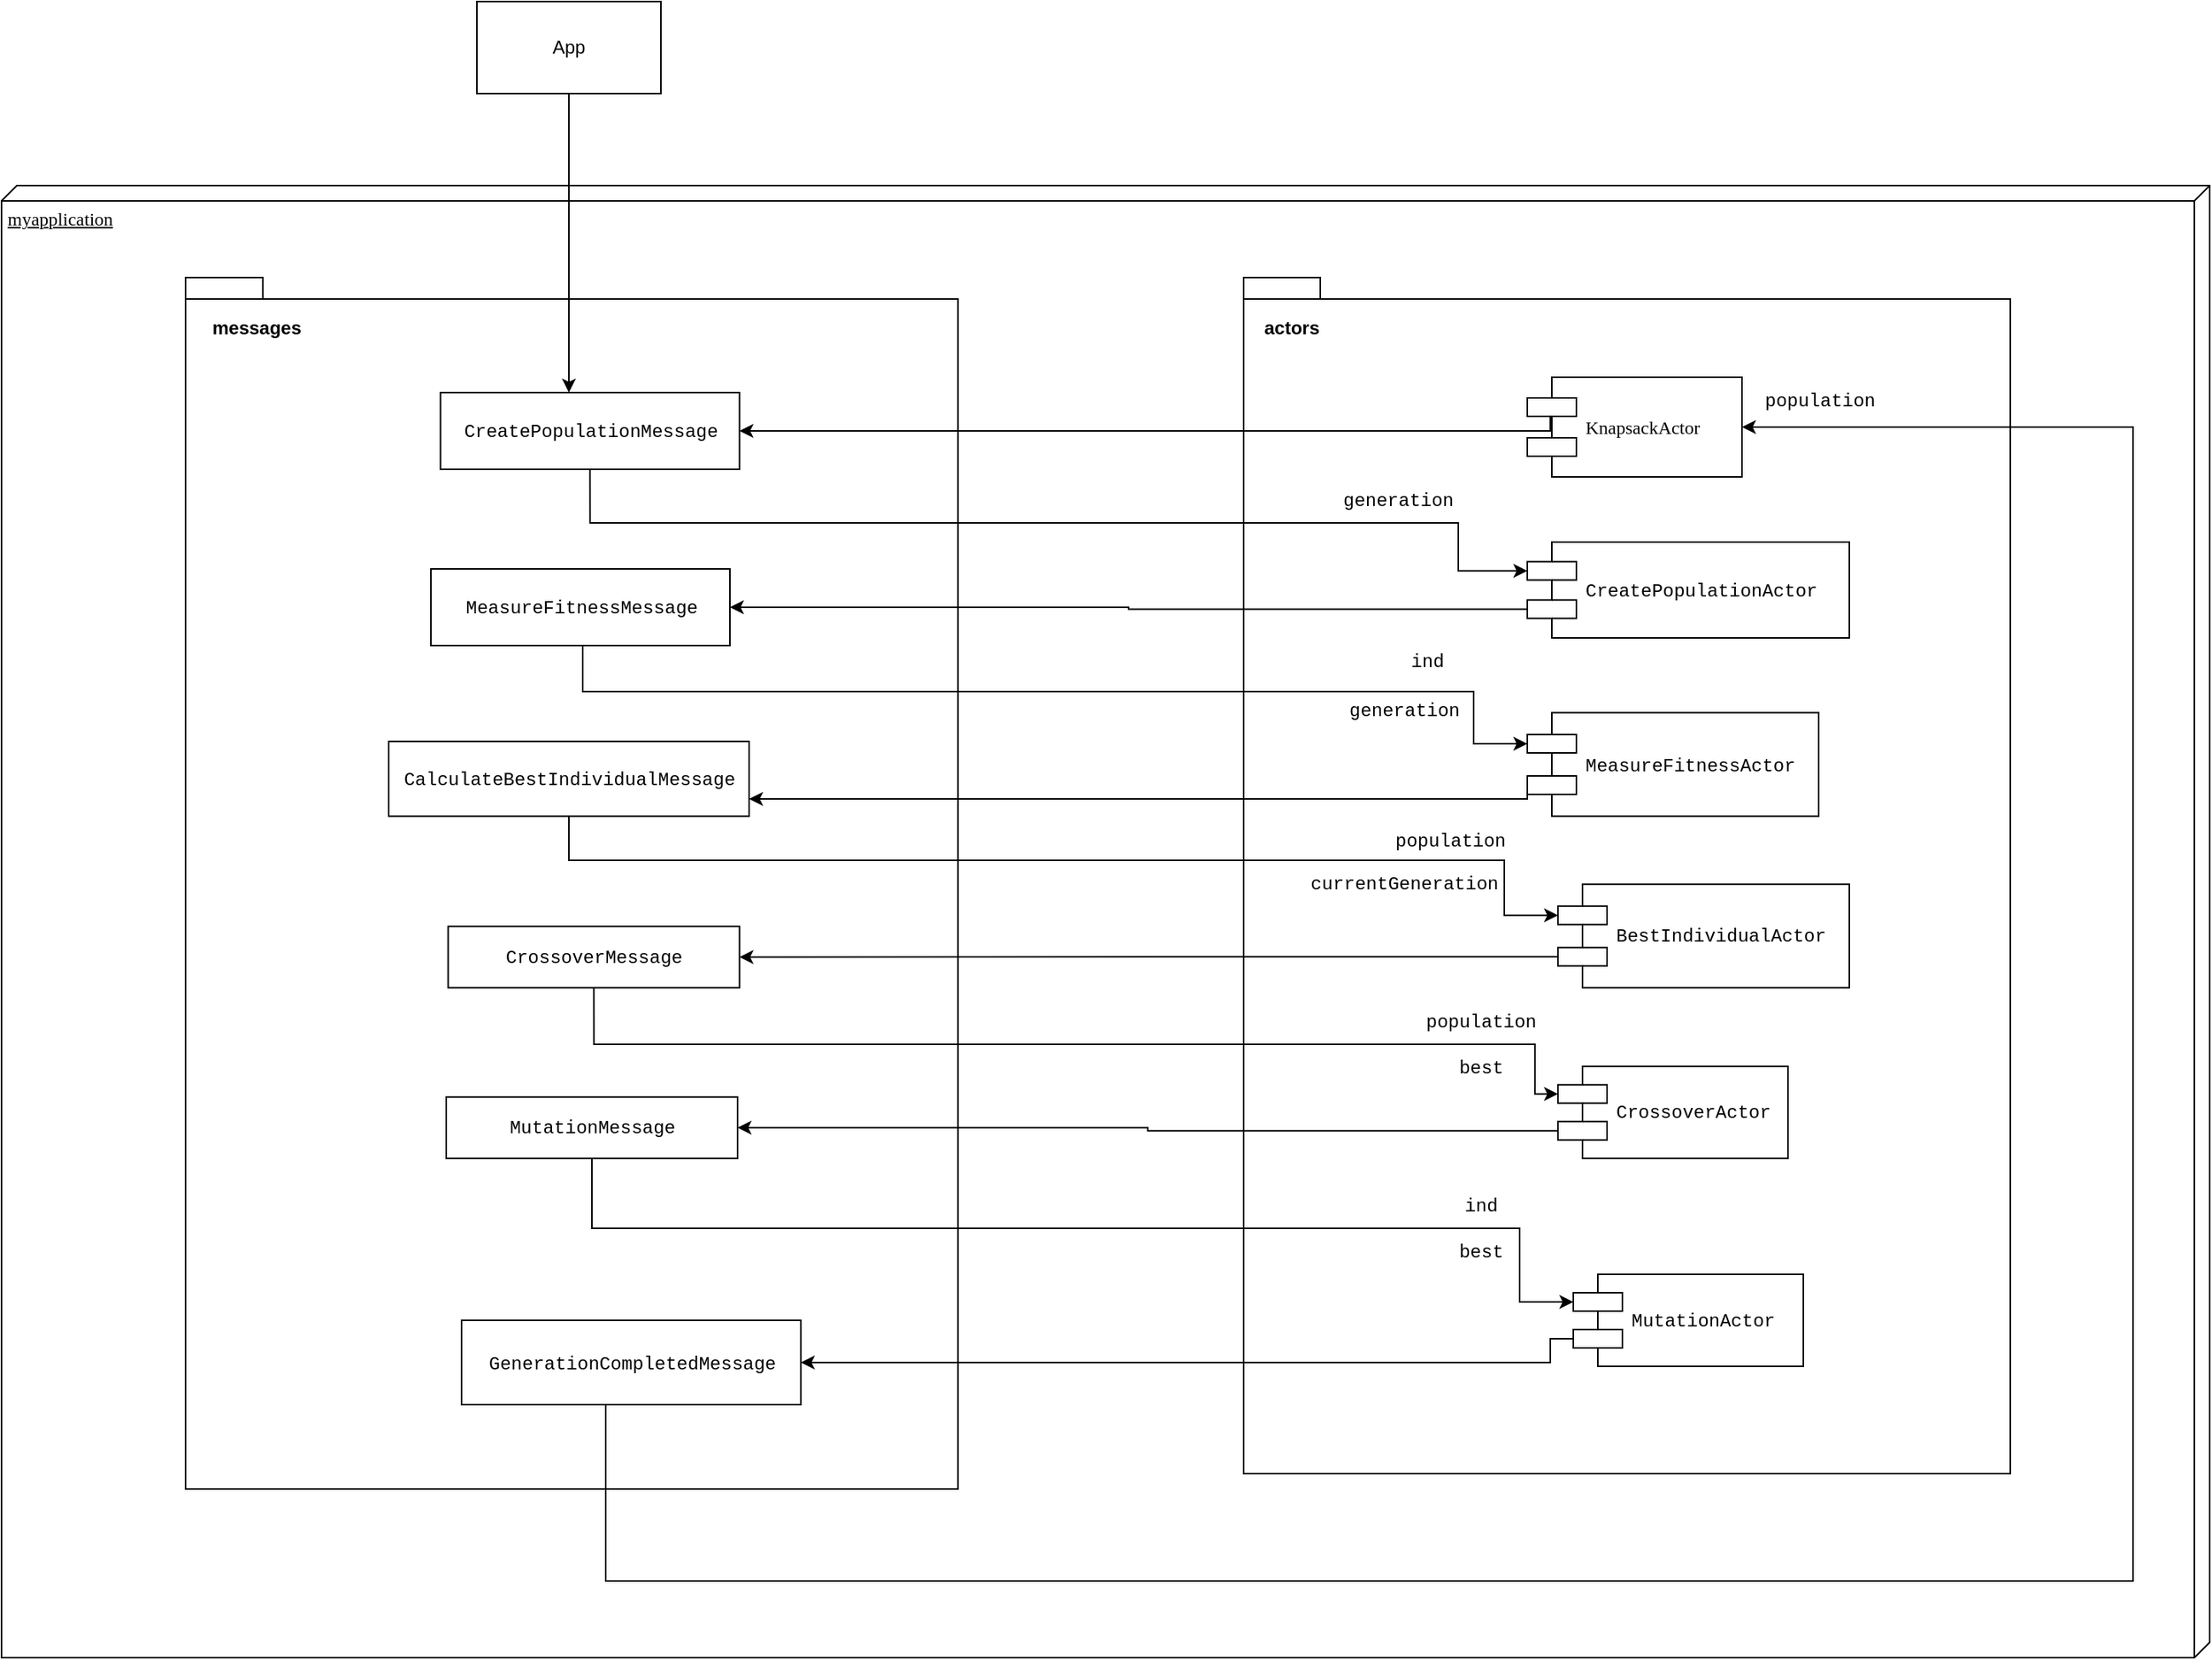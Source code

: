 <mxfile version="22.1.3" type="device">
  <diagram name="Page-1" id="5f0bae14-7c28-e335-631c-24af17079c00">
    <mxGraphModel dx="2773" dy="8" grid="1" gridSize="10" guides="1" tooltips="1" connect="1" arrows="1" fold="1" page="1" pageScale="1" pageWidth="1100" pageHeight="850" background="none" math="0" shadow="0">
      <root>
        <mxCell id="0" />
        <mxCell id="1" parent="0" />
        <mxCell id="CpLRXVsHM8t-solivWQ3-35" value="myapplication" style="verticalAlign=top;align=left;spacingTop=8;spacingLeft=2;spacingRight=12;shape=cube;size=10;direction=south;fontStyle=4;html=1;rounded=0;shadow=0;comic=0;labelBackgroundColor=none;strokeWidth=1;fontFamily=Verdana;fontSize=12;" vertex="1" parent="1">
          <mxGeometry x="-300" y="1350" width="1440" height="960" as="geometry" />
        </mxCell>
        <mxCell id="CpLRXVsHM8t-solivWQ3-75" value="" style="shape=folder;fontStyle=1;spacingTop=10;tabWidth=40;tabHeight=14;tabPosition=left;html=1;whiteSpace=wrap;" vertex="1" parent="1">
          <mxGeometry x="510" y="1410" width="500" height="780" as="geometry" />
        </mxCell>
        <mxCell id="CpLRXVsHM8t-solivWQ3-73" value="" style="shape=folder;fontStyle=1;spacingTop=10;tabWidth=40;tabHeight=14;tabPosition=left;html=1;whiteSpace=wrap;" vertex="1" parent="1">
          <mxGeometry x="-180" y="1410" width="503.75" height="790" as="geometry" />
        </mxCell>
        <mxCell id="CpLRXVsHM8t-solivWQ3-79" style="edgeStyle=orthogonalEdgeStyle;rounded=0;orthogonalLoop=1;jettySize=auto;html=1;exitX=0.5;exitY=1;exitDx=0;exitDy=0;entryX=0;entryY=0.3;entryDx=0;entryDy=0;" edge="1" parent="1" source="CpLRXVsHM8t-solivWQ3-37" target="CpLRXVsHM8t-solivWQ3-42">
          <mxGeometry relative="1" as="geometry">
            <Array as="points">
              <mxPoint x="84" y="1570" />
              <mxPoint x="650" y="1570" />
              <mxPoint x="650" y="1601" />
            </Array>
          </mxGeometry>
        </mxCell>
        <mxCell id="CpLRXVsHM8t-solivWQ3-37" value="&lt;div style=&quot;text-align: start; background-color: rgb(255, 255, 255); font-family: Menlo, Monaco, &amp;quot;Courier New&amp;quot;, monospace; line-height: 18px;&quot;&gt;CreatePopulationMessage&lt;/div&gt;" style="html=1;rounded=0;shadow=0;comic=0;labelBackgroundColor=none;strokeWidth=1;fontFamily=Verdana;fontSize=12;align=center;" vertex="1" parent="1">
          <mxGeometry x="-13.75" y="1485" width="195" height="50" as="geometry" />
        </mxCell>
        <mxCell id="CpLRXVsHM8t-solivWQ3-78" style="edgeStyle=orthogonalEdgeStyle;rounded=0;orthogonalLoop=1;jettySize=auto;html=1;exitX=0;exitY=0.3;exitDx=0;exitDy=0;entryX=1;entryY=0.5;entryDx=0;entryDy=0;" edge="1" parent="1" source="CpLRXVsHM8t-solivWQ3-39" target="CpLRXVsHM8t-solivWQ3-37">
          <mxGeometry relative="1" as="geometry">
            <Array as="points">
              <mxPoint x="710" y="1495" />
              <mxPoint x="710" y="1510" />
            </Array>
          </mxGeometry>
        </mxCell>
        <mxCell id="CpLRXVsHM8t-solivWQ3-39" value="KnapsackActor" style="shape=component;align=left;spacingLeft=36;rounded=0;shadow=0;comic=0;labelBackgroundColor=none;strokeWidth=1;fontFamily=Verdana;fontSize=12;html=1;" vertex="1" parent="1">
          <mxGeometry x="695" y="1475" width="140" height="65" as="geometry" />
        </mxCell>
        <mxCell id="CpLRXVsHM8t-solivWQ3-80" style="edgeStyle=orthogonalEdgeStyle;rounded=0;orthogonalLoop=1;jettySize=auto;html=1;exitX=0;exitY=0.7;exitDx=0;exitDy=0;entryX=1;entryY=0.5;entryDx=0;entryDy=0;" edge="1" parent="1" source="CpLRXVsHM8t-solivWQ3-42" target="CpLRXVsHM8t-solivWQ3-43">
          <mxGeometry relative="1" as="geometry">
            <Array as="points">
              <mxPoint x="435" y="1626" />
              <mxPoint x="435" y="1625" />
            </Array>
          </mxGeometry>
        </mxCell>
        <mxCell id="CpLRXVsHM8t-solivWQ3-42" value="&lt;div style=&quot;background-color: rgb(255, 255, 255); font-family: Menlo, Monaco, &amp;quot;Courier New&amp;quot;, monospace; line-height: 18px;&quot;&gt;CreatePopulationActor&lt;/div&gt;" style="shape=component;align=left;spacingLeft=36;rounded=0;shadow=0;comic=0;labelBackgroundColor=none;strokeWidth=1;fontFamily=Verdana;fontSize=12;html=1;" vertex="1" parent="1">
          <mxGeometry x="695" y="1582.5" width="210" height="62.5" as="geometry" />
        </mxCell>
        <mxCell id="CpLRXVsHM8t-solivWQ3-81" style="edgeStyle=orthogonalEdgeStyle;rounded=0;orthogonalLoop=1;jettySize=auto;html=1;exitX=0.5;exitY=1;exitDx=0;exitDy=0;entryX=0;entryY=0.3;entryDx=0;entryDy=0;" edge="1" parent="1" source="CpLRXVsHM8t-solivWQ3-43" target="CpLRXVsHM8t-solivWQ3-45">
          <mxGeometry relative="1" as="geometry">
            <Array as="points">
              <mxPoint x="79" y="1650" />
              <mxPoint x="79" y="1680" />
              <mxPoint x="660" y="1680" />
              <mxPoint x="660" y="1714" />
            </Array>
          </mxGeometry>
        </mxCell>
        <mxCell id="CpLRXVsHM8t-solivWQ3-43" value="&lt;div style=&quot;text-align: start; background-color: rgb(255, 255, 255); font-family: Menlo, Monaco, &amp;quot;Courier New&amp;quot;, monospace; line-height: 18px;&quot;&gt;&lt;div style=&quot;line-height: 18px;&quot;&gt;&lt;div style=&quot;line-height: 18px;&quot;&gt;MeasureFitnessMessage&lt;/div&gt;&lt;/div&gt;&lt;/div&gt;" style="html=1;rounded=0;shadow=0;comic=0;labelBackgroundColor=none;strokeWidth=1;fontFamily=Verdana;fontSize=12;align=center;" vertex="1" parent="1">
          <mxGeometry x="-20" y="1600" width="195" height="50" as="geometry" />
        </mxCell>
        <mxCell id="CpLRXVsHM8t-solivWQ3-82" style="edgeStyle=orthogonalEdgeStyle;rounded=0;orthogonalLoop=1;jettySize=auto;html=1;exitX=0;exitY=0.7;exitDx=0;exitDy=0;entryX=1;entryY=0.75;entryDx=0;entryDy=0;" edge="1" parent="1" source="CpLRXVsHM8t-solivWQ3-45" target="CpLRXVsHM8t-solivWQ3-48">
          <mxGeometry relative="1" as="geometry">
            <mxPoint x="180" y="1737" as="targetPoint" />
            <Array as="points">
              <mxPoint x="695" y="1750" />
              <mxPoint x="187" y="1750" />
            </Array>
          </mxGeometry>
        </mxCell>
        <mxCell id="CpLRXVsHM8t-solivWQ3-45" value="&lt;div style=&quot;background-color: rgb(255, 255, 255); font-family: Menlo, Monaco, &amp;quot;Courier New&amp;quot;, monospace; line-height: 18px;&quot;&gt;MeasureFitnessActor&lt;/div&gt;" style="shape=component;align=left;spacingLeft=36;rounded=0;shadow=0;comic=0;labelBackgroundColor=none;strokeWidth=1;fontFamily=Verdana;fontSize=12;html=1;" vertex="1" parent="1">
          <mxGeometry x="695" y="1693.75" width="190" height="67.5" as="geometry" />
        </mxCell>
        <mxCell id="CpLRXVsHM8t-solivWQ3-83" style="edgeStyle=orthogonalEdgeStyle;rounded=0;orthogonalLoop=1;jettySize=auto;html=1;exitX=0.5;exitY=1;exitDx=0;exitDy=0;entryX=0;entryY=0.3;entryDx=0;entryDy=0;" edge="1" parent="1" source="CpLRXVsHM8t-solivWQ3-48" target="CpLRXVsHM8t-solivWQ3-50">
          <mxGeometry relative="1" as="geometry">
            <Array as="points">
              <mxPoint x="70" y="1790" />
              <mxPoint x="680" y="1790" />
              <mxPoint x="680" y="1826" />
            </Array>
          </mxGeometry>
        </mxCell>
        <mxCell id="CpLRXVsHM8t-solivWQ3-48" value="&lt;div style=&quot;text-align: start; background-color: rgb(255, 255, 255); font-family: Menlo, Monaco, &amp;quot;Courier New&amp;quot;, monospace; line-height: 18px;&quot;&gt;&lt;div style=&quot;line-height: 18px;&quot;&gt;&lt;div style=&quot;line-height: 18px;&quot;&gt;&lt;div style=&quot;line-height: 18px;&quot;&gt;CalculateBestIndividualMessage&lt;/div&gt;&lt;/div&gt;&lt;/div&gt;&lt;/div&gt;" style="html=1;rounded=0;shadow=0;comic=0;labelBackgroundColor=none;strokeWidth=1;fontFamily=Verdana;fontSize=12;align=center;" vertex="1" parent="1">
          <mxGeometry x="-47.5" y="1712.5" width="235" height="48.75" as="geometry" />
        </mxCell>
        <mxCell id="CpLRXVsHM8t-solivWQ3-84" style="edgeStyle=orthogonalEdgeStyle;rounded=0;orthogonalLoop=1;jettySize=auto;html=1;exitX=0;exitY=0.7;exitDx=0;exitDy=0;entryX=1;entryY=0.5;entryDx=0;entryDy=0;" edge="1" parent="1" source="CpLRXVsHM8t-solivWQ3-50" target="CpLRXVsHM8t-solivWQ3-52">
          <mxGeometry relative="1" as="geometry" />
        </mxCell>
        <mxCell id="CpLRXVsHM8t-solivWQ3-50" value="&lt;div style=&quot;background-color: rgb(255, 255, 255); font-family: Menlo, Monaco, &amp;quot;Courier New&amp;quot;, monospace; line-height: 18px;&quot;&gt;&lt;div style=&quot;line-height: 18px;&quot;&gt;BestIndividualActor&lt;/div&gt;&lt;/div&gt;" style="shape=component;align=left;spacingLeft=36;rounded=0;shadow=0;comic=0;labelBackgroundColor=none;strokeWidth=1;fontFamily=Verdana;fontSize=12;html=1;" vertex="1" parent="1">
          <mxGeometry x="715" y="1805.63" width="190" height="67.5" as="geometry" />
        </mxCell>
        <mxCell id="CpLRXVsHM8t-solivWQ3-85" style="edgeStyle=orthogonalEdgeStyle;rounded=0;orthogonalLoop=1;jettySize=auto;html=1;exitX=0.5;exitY=1;exitDx=0;exitDy=0;entryX=0;entryY=0.3;entryDx=0;entryDy=0;" edge="1" parent="1" source="CpLRXVsHM8t-solivWQ3-52" target="CpLRXVsHM8t-solivWQ3-68">
          <mxGeometry relative="1" as="geometry">
            <Array as="points">
              <mxPoint x="86" y="1910" />
              <mxPoint x="700" y="1910" />
              <mxPoint x="700" y="1942" />
            </Array>
          </mxGeometry>
        </mxCell>
        <mxCell id="CpLRXVsHM8t-solivWQ3-52" value="&lt;div style=&quot;text-align: start; background-color: rgb(255, 255, 255); font-family: Menlo, Monaco, &amp;quot;Courier New&amp;quot;, monospace; line-height: 18px;&quot;&gt;&lt;div style=&quot;line-height: 18px;&quot;&gt;&lt;div style=&quot;line-height: 18px;&quot;&gt;&lt;div style=&quot;line-height: 18px;&quot;&gt;&lt;div style=&quot;line-height: 18px;&quot;&gt;CrossoverMessage&lt;/div&gt;&lt;/div&gt;&lt;/div&gt;&lt;/div&gt;&lt;/div&gt;" style="html=1;rounded=0;shadow=0;comic=0;labelBackgroundColor=none;strokeWidth=1;fontFamily=Verdana;fontSize=12;align=center;" vertex="1" parent="1">
          <mxGeometry x="-8.75" y="1833.13" width="190" height="40" as="geometry" />
        </mxCell>
        <mxCell id="CpLRXVsHM8t-solivWQ3-88" style="edgeStyle=orthogonalEdgeStyle;rounded=0;orthogonalLoop=1;jettySize=auto;html=1;exitX=0;exitY=0.7;exitDx=0;exitDy=0;entryX=1;entryY=0.5;entryDx=0;entryDy=0;" edge="1" parent="1" source="CpLRXVsHM8t-solivWQ3-54" target="CpLRXVsHM8t-solivWQ3-96">
          <mxGeometry relative="1" as="geometry">
            <mxPoint x="220" y="2103.75" as="targetPoint" />
            <Array as="points">
              <mxPoint x="710" y="2102" />
              <mxPoint x="710" y="2118" />
            </Array>
          </mxGeometry>
        </mxCell>
        <mxCell id="CpLRXVsHM8t-solivWQ3-54" value="&lt;div style=&quot;background-color: rgb(255, 255, 255); font-family: Menlo, Monaco, &amp;quot;Courier New&amp;quot;, monospace; line-height: 18px;&quot;&gt;&lt;div style=&quot;line-height: 18px;&quot;&gt;MutationActor&lt;/div&gt;&lt;/div&gt;" style="shape=component;align=left;spacingLeft=36;rounded=0;shadow=0;comic=0;labelBackgroundColor=none;strokeWidth=1;fontFamily=Verdana;fontSize=12;html=1;" vertex="1" parent="1">
          <mxGeometry x="725" y="2060" width="150" height="60" as="geometry" />
        </mxCell>
        <mxCell id="CpLRXVsHM8t-solivWQ3-89" style="edgeStyle=orthogonalEdgeStyle;rounded=0;orthogonalLoop=1;jettySize=auto;html=1;exitX=0.5;exitY=1;exitDx=0;exitDy=0;entryX=1;entryY=0.5;entryDx=0;entryDy=0;" edge="1" parent="1" target="CpLRXVsHM8t-solivWQ3-39">
          <mxGeometry relative="1" as="geometry">
            <mxPoint x="100" y="2137.5" as="sourcePoint" />
            <Array as="points">
              <mxPoint x="94" y="2138" />
              <mxPoint x="94" y="2260" />
              <mxPoint x="1090" y="2260" />
              <mxPoint x="1090" y="1508" />
            </Array>
          </mxGeometry>
        </mxCell>
        <mxCell id="CpLRXVsHM8t-solivWQ3-57" value="&lt;div style=&quot;text-align: start; background-color: rgb(255, 255, 255); font-family: Menlo, Monaco, &amp;quot;Courier New&amp;quot;, monospace; line-height: 18px;&quot;&gt;generation&lt;/div&gt;" style="text;html=1;strokeColor=none;fillColor=none;align=center;verticalAlign=middle;whiteSpace=wrap;rounded=0;" vertex="1" parent="1">
          <mxGeometry x="580.5" y="1540" width="60" height="30" as="geometry" />
        </mxCell>
        <mxCell id="CpLRXVsHM8t-solivWQ3-58" value="&lt;div style=&quot;text-align: start; background-color: rgb(255, 255, 255); font-family: Menlo, Monaco, &amp;quot;Courier New&amp;quot;, monospace; line-height: 18px;&quot;&gt;&lt;div style=&quot;line-height: 18px;&quot;&gt;ind&lt;/div&gt;&lt;/div&gt;" style="text;html=1;strokeColor=none;fillColor=none;align=center;verticalAlign=middle;whiteSpace=wrap;rounded=0;" vertex="1" parent="1">
          <mxGeometry x="600" y="1645" width="60" height="30" as="geometry" />
        </mxCell>
        <mxCell id="CpLRXVsHM8t-solivWQ3-59" value="&lt;div style=&quot;text-align: start; background-color: rgb(255, 255, 255); font-family: Menlo, Monaco, &amp;quot;Courier New&amp;quot;, monospace; line-height: 18px;&quot;&gt;&lt;div style=&quot;line-height: 18px;&quot;&gt;&lt;div style=&quot;line-height: 18px;&quot;&gt;generation&lt;/div&gt;&lt;/div&gt;&lt;/div&gt;" style="text;html=1;strokeColor=none;fillColor=none;align=center;verticalAlign=middle;whiteSpace=wrap;rounded=0;" vertex="1" parent="1">
          <mxGeometry x="585" y="1660.0" width="60" height="64.37" as="geometry" />
        </mxCell>
        <mxCell id="CpLRXVsHM8t-solivWQ3-60" value="&lt;div style=&quot;text-align: start; background-color: rgb(255, 255, 255); font-family: Menlo, Monaco, &amp;quot;Courier New&amp;quot;, monospace; line-height: 18px;&quot;&gt;&lt;div style=&quot;line-height: 18px;&quot;&gt;&lt;div style=&quot;line-height: 18px;&quot;&gt;population&lt;/div&gt;&lt;/div&gt;&lt;/div&gt;" style="text;html=1;strokeColor=none;fillColor=none;align=center;verticalAlign=middle;whiteSpace=wrap;rounded=0;" vertex="1" parent="1">
          <mxGeometry x="615" y="1761.63" width="60" height="30" as="geometry" />
        </mxCell>
        <mxCell id="CpLRXVsHM8t-solivWQ3-61" value="&lt;div style=&quot;text-align: start; background-color: rgb(255, 255, 255); font-family: Menlo, Monaco, &amp;quot;Courier New&amp;quot;, monospace; line-height: 18px;&quot;&gt;&lt;div style=&quot;line-height: 18px;&quot;&gt;&lt;div style=&quot;line-height: 18px;&quot;&gt;&lt;div style=&quot;line-height: 18px;&quot;&gt;currentGeneration&lt;/div&gt;&lt;/div&gt;&lt;/div&gt;&lt;/div&gt;" style="text;html=1;strokeColor=none;fillColor=none;align=center;verticalAlign=middle;whiteSpace=wrap;rounded=0;" vertex="1" parent="1">
          <mxGeometry x="600" y="1789.69" width="30" height="30.62" as="geometry" />
        </mxCell>
        <mxCell id="CpLRXVsHM8t-solivWQ3-62" value="&lt;div style=&quot;text-align: start; background-color: rgb(255, 255, 255); font-family: Menlo, Monaco, &amp;quot;Courier New&amp;quot;, monospace; line-height: 18px;&quot;&gt;&lt;div style=&quot;line-height: 18px;&quot;&gt;&lt;div style=&quot;line-height: 18px;&quot;&gt;population&lt;/div&gt;&lt;/div&gt;&lt;/div&gt;" style="text;html=1;strokeColor=none;fillColor=none;align=center;verticalAlign=middle;whiteSpace=wrap;rounded=0;" vertex="1" parent="1">
          <mxGeometry x="635" y="1880" width="60" height="30" as="geometry" />
        </mxCell>
        <mxCell id="CpLRXVsHM8t-solivWQ3-64" value="&lt;div style=&quot;text-align: start; background-color: rgb(255, 255, 255); font-family: Menlo, Monaco, &amp;quot;Courier New&amp;quot;, monospace; line-height: 18px;&quot;&gt;&lt;div style=&quot;line-height: 18px;&quot;&gt;&lt;div style=&quot;line-height: 18px;&quot;&gt;population&lt;/div&gt;&lt;/div&gt;&lt;/div&gt;" style="text;html=1;strokeColor=none;fillColor=none;align=center;verticalAlign=middle;whiteSpace=wrap;rounded=0;" vertex="1" parent="1">
          <mxGeometry x="856" y="1475" width="60" height="30" as="geometry" />
        </mxCell>
        <mxCell id="CpLRXVsHM8t-solivWQ3-65" style="edgeStyle=orthogonalEdgeStyle;rounded=0;orthogonalLoop=1;jettySize=auto;html=1;exitX=0.5;exitY=1;exitDx=0;exitDy=0;" edge="1" parent="1" source="CpLRXVsHM8t-solivWQ3-66">
          <mxGeometry relative="1" as="geometry">
            <mxPoint x="70" y="1485" as="targetPoint" />
            <Array as="points">
              <mxPoint x="70" y="1335" />
              <mxPoint x="70" y="1485" />
            </Array>
          </mxGeometry>
        </mxCell>
        <mxCell id="CpLRXVsHM8t-solivWQ3-66" value="App" style="rounded=0;whiteSpace=wrap;html=1;" vertex="1" parent="1">
          <mxGeometry x="10" y="1230" width="120" height="60" as="geometry" />
        </mxCell>
        <mxCell id="CpLRXVsHM8t-solivWQ3-86" style="edgeStyle=orthogonalEdgeStyle;rounded=0;orthogonalLoop=1;jettySize=auto;html=1;exitX=0;exitY=0.7;exitDx=0;exitDy=0;entryX=1;entryY=0.5;entryDx=0;entryDy=0;" edge="1" parent="1" source="CpLRXVsHM8t-solivWQ3-68" target="CpLRXVsHM8t-solivWQ3-69">
          <mxGeometry relative="1" as="geometry" />
        </mxCell>
        <mxCell id="CpLRXVsHM8t-solivWQ3-68" value="&lt;div style=&quot;background-color: rgb(255, 255, 255); font-family: Menlo, Monaco, &amp;quot;Courier New&amp;quot;, monospace; line-height: 18px;&quot;&gt;&lt;div style=&quot;line-height: 18px;&quot;&gt;CrossoverActor&lt;/div&gt;&lt;/div&gt;" style="shape=component;align=left;spacingLeft=36;rounded=0;shadow=0;comic=0;labelBackgroundColor=none;strokeWidth=1;fontFamily=Verdana;fontSize=12;html=1;" vertex="1" parent="1">
          <mxGeometry x="715" y="1924.38" width="150" height="60" as="geometry" />
        </mxCell>
        <mxCell id="CpLRXVsHM8t-solivWQ3-87" style="edgeStyle=orthogonalEdgeStyle;rounded=0;orthogonalLoop=1;jettySize=auto;html=1;exitX=0.5;exitY=1;exitDx=0;exitDy=0;entryX=0;entryY=0.3;entryDx=0;entryDy=0;" edge="1" parent="1" source="CpLRXVsHM8t-solivWQ3-69" target="CpLRXVsHM8t-solivWQ3-54">
          <mxGeometry relative="1" as="geometry">
            <Array as="points">
              <mxPoint x="85" y="2030" />
              <mxPoint x="690" y="2030" />
              <mxPoint x="690" y="2078" />
            </Array>
          </mxGeometry>
        </mxCell>
        <mxCell id="CpLRXVsHM8t-solivWQ3-69" value="&lt;div style=&quot;text-align: start; background-color: rgb(255, 255, 255); font-family: Menlo, Monaco, &amp;quot;Courier New&amp;quot;, monospace; line-height: 18px;&quot;&gt;&lt;div style=&quot;line-height: 18px;&quot;&gt;&lt;div style=&quot;line-height: 18px;&quot;&gt;&lt;div style=&quot;line-height: 18px;&quot;&gt;&lt;div style=&quot;line-height: 18px;&quot;&gt;MutationMessage&lt;/div&gt;&lt;/div&gt;&lt;/div&gt;&lt;/div&gt;&lt;/div&gt;" style="html=1;rounded=0;shadow=0;comic=0;labelBackgroundColor=none;strokeWidth=1;fontFamily=Verdana;fontSize=12;align=center;" vertex="1" parent="1">
          <mxGeometry x="-10" y="1944.38" width="190" height="40" as="geometry" />
        </mxCell>
        <mxCell id="CpLRXVsHM8t-solivWQ3-74" value="messages" style="text;align=center;fontStyle=1;verticalAlign=middle;spacingLeft=3;spacingRight=3;strokeColor=none;rotatable=0;points=[[0,0.5],[1,0.5]];portConstraint=eastwest;html=1;" vertex="1" parent="1">
          <mxGeometry x="-174" y="1430" width="80" height="26" as="geometry" />
        </mxCell>
        <mxCell id="CpLRXVsHM8t-solivWQ3-76" value="actors" style="text;align=center;fontStyle=1;verticalAlign=middle;spacingLeft=3;spacingRight=3;strokeColor=none;rotatable=0;points=[[0,0.5],[1,0.5]];portConstraint=eastwest;html=1;" vertex="1" parent="1">
          <mxGeometry x="500.5" y="1430" width="80" height="26" as="geometry" />
        </mxCell>
        <mxCell id="CpLRXVsHM8t-solivWQ3-93" value="&lt;div style=&quot;text-align: start; background-color: rgb(255, 255, 255); font-family: Menlo, Monaco, &amp;quot;Courier New&amp;quot;, monospace; line-height: 18px;&quot;&gt;&lt;div style=&quot;line-height: 18px;&quot;&gt;&lt;div style=&quot;line-height: 18px;&quot;&gt;best&lt;/div&gt;&lt;/div&gt;&lt;/div&gt;" style="text;html=1;strokeColor=none;fillColor=none;align=center;verticalAlign=middle;whiteSpace=wrap;rounded=0;" vertex="1" parent="1">
          <mxGeometry x="635" y="1910" width="60" height="30" as="geometry" />
        </mxCell>
        <mxCell id="CpLRXVsHM8t-solivWQ3-94" value="&lt;div style=&quot;text-align: start; background-color: rgb(255, 255, 255); font-family: Menlo, Monaco, &amp;quot;Courier New&amp;quot;, monospace; line-height: 18px;&quot;&gt;&lt;div style=&quot;line-height: 18px;&quot;&gt;ind&lt;/div&gt;&lt;/div&gt;" style="text;html=1;strokeColor=none;fillColor=none;align=center;verticalAlign=middle;whiteSpace=wrap;rounded=0;" vertex="1" parent="1">
          <mxGeometry x="635" y="2000" width="60" height="30" as="geometry" />
        </mxCell>
        <mxCell id="CpLRXVsHM8t-solivWQ3-95" value="&lt;div style=&quot;text-align: start; background-color: rgb(255, 255, 255); font-family: Menlo, Monaco, &amp;quot;Courier New&amp;quot;, monospace; line-height: 18px;&quot;&gt;&lt;div style=&quot;line-height: 18px;&quot;&gt;&lt;div style=&quot;line-height: 18px;&quot;&gt;best&lt;/div&gt;&lt;/div&gt;&lt;/div&gt;" style="text;html=1;strokeColor=none;fillColor=none;align=center;verticalAlign=middle;whiteSpace=wrap;rounded=0;" vertex="1" parent="1">
          <mxGeometry x="635" y="2030" width="60" height="30" as="geometry" />
        </mxCell>
        <mxCell id="CpLRXVsHM8t-solivWQ3-96" value="&lt;div style=&quot;text-align: start; background-color: rgb(255, 255, 255); font-family: Menlo, Monaco, &amp;quot;Courier New&amp;quot;, monospace; line-height: 18px;&quot;&gt;&lt;div style=&quot;line-height: 18px;&quot;&gt;&lt;div style=&quot;line-height: 18px;&quot;&gt;&lt;div style=&quot;line-height: 18px;&quot;&gt;&lt;div style=&quot;line-height: 18px;&quot;&gt;GenerationCompletedMessage&lt;br&gt;&lt;/div&gt;&lt;/div&gt;&lt;/div&gt;&lt;/div&gt;&lt;/div&gt;" style="html=1;rounded=0;shadow=0;comic=0;labelBackgroundColor=none;strokeWidth=1;fontFamily=Verdana;fontSize=12;align=center;" vertex="1" parent="1">
          <mxGeometry y="2090" width="221.25" height="55" as="geometry" />
        </mxCell>
      </root>
    </mxGraphModel>
  </diagram>
</mxfile>
